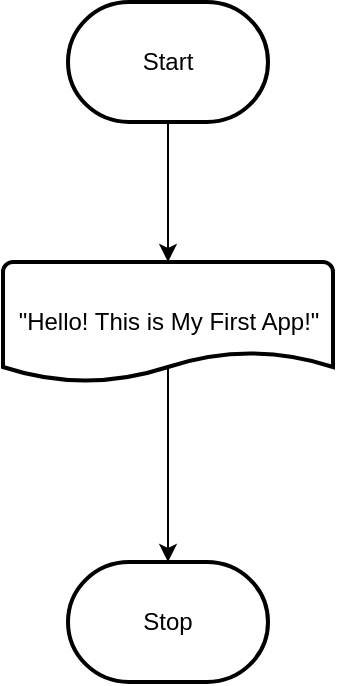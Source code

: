 <mxfile>
    <diagram id="SqAW7YV3YfJnmf5zSxw6" name="Page-1">
        <mxGraphModel dx="490" dy="437" grid="1" gridSize="10" guides="1" tooltips="1" connect="1" arrows="1" fold="1" page="1" pageScale="1" pageWidth="850" pageHeight="1100" background="#ffffff" math="0" shadow="0">
            <root>
                <mxCell id="0"/>
                <mxCell id="1" parent="0"/>
                <mxCell id="4" style="edgeStyle=none;html=1;exitX=0.5;exitY=1;exitDx=0;exitDy=0;exitPerimeter=0;entryX=0.5;entryY=0;entryDx=0;entryDy=0;entryPerimeter=0;strokeColor=#000000;" edge="1" parent="1" source="2" target="3">
                    <mxGeometry relative="1" as="geometry"/>
                </mxCell>
                <mxCell id="2" value="Start" style="strokeWidth=2;html=1;shape=mxgraph.flowchart.terminator;whiteSpace=wrap;" vertex="1" parent="1">
                    <mxGeometry x="220" y="60" width="100" height="60" as="geometry"/>
                </mxCell>
                <mxCell id="7" style="edgeStyle=none;html=1;strokeColor=#000000;" edge="1" parent="1" target="5">
                    <mxGeometry relative="1" as="geometry">
                        <mxPoint x="270" y="240" as="sourcePoint"/>
                    </mxGeometry>
                </mxCell>
                <mxCell id="3" value="&quot;Hello! This is My First App!&quot;" style="strokeWidth=2;html=1;shape=mxgraph.flowchart.document2;whiteSpace=wrap;size=0.25;" vertex="1" parent="1">
                    <mxGeometry x="187.5" y="190" width="165" height="60" as="geometry"/>
                </mxCell>
                <mxCell id="5" value="Stop" style="strokeWidth=2;html=1;shape=mxgraph.flowchart.terminator;whiteSpace=wrap;" vertex="1" parent="1">
                    <mxGeometry x="220" y="340" width="100" height="60" as="geometry"/>
                </mxCell>
            </root>
        </mxGraphModel>
    </diagram>
</mxfile>